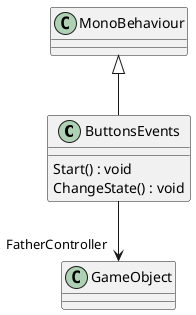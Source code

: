 @startuml
class ButtonsEvents {
    Start() : void
    ChangeState() : void
}
MonoBehaviour <|-- ButtonsEvents
ButtonsEvents --> "FatherController" GameObject
@enduml
